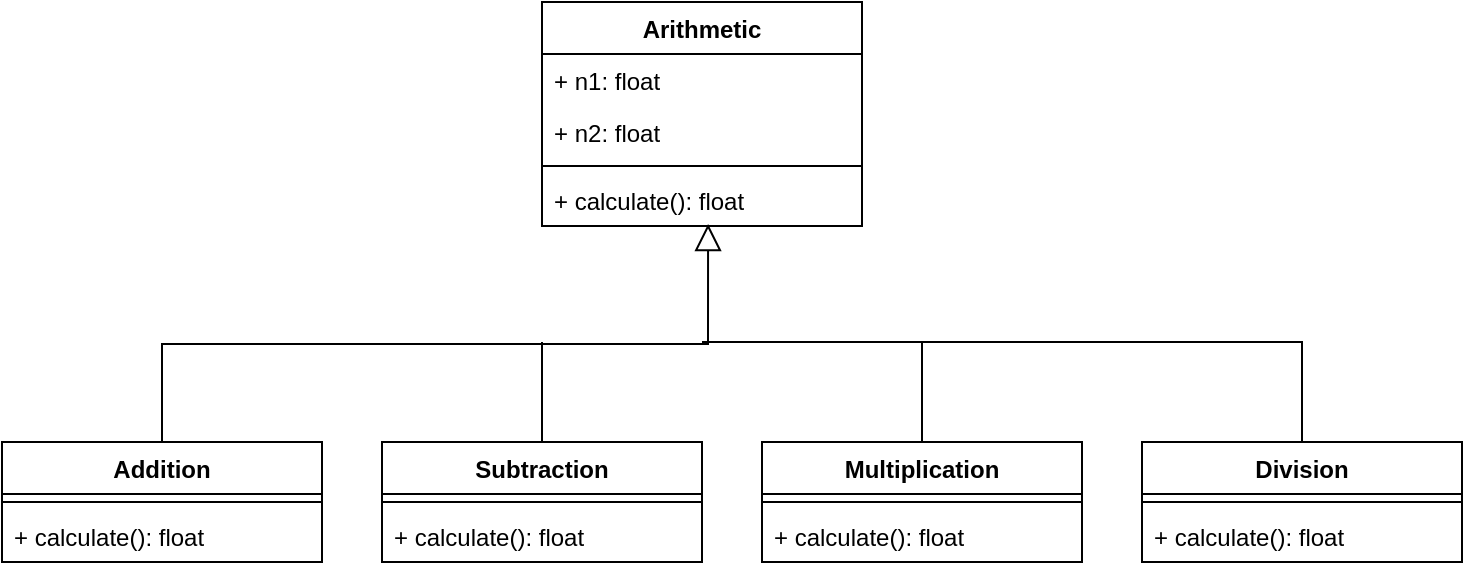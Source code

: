 <mxfile version="14.4.2" type="device"><diagram id="bcW7rXB0fLaACvUBa1Mk" name="Page-1"><mxGraphModel dx="1422" dy="762" grid="1" gridSize="10" guides="1" tooltips="1" connect="1" arrows="1" fold="1" page="1" pageScale="1" pageWidth="827" pageHeight="1169" math="0" shadow="0"><root><mxCell id="0"/><mxCell id="1" parent="0"/><mxCell id="VLx0h-DkIbqYtVQQSDT2-1" value="Arithmetic" style="swimlane;fontStyle=1;align=center;verticalAlign=top;childLayout=stackLayout;horizontal=1;startSize=26;horizontalStack=0;resizeParent=1;resizeParentMax=0;resizeLast=0;collapsible=1;marginBottom=0;" parent="1" vertex="1"><mxGeometry x="280" y="40" width="160" height="112" as="geometry"/></mxCell><mxCell id="VLx0h-DkIbqYtVQQSDT2-2" value="+ n1: float" style="text;strokeColor=none;fillColor=none;align=left;verticalAlign=top;spacingLeft=4;spacingRight=4;overflow=hidden;rotatable=0;points=[[0,0.5],[1,0.5]];portConstraint=eastwest;" parent="VLx0h-DkIbqYtVQQSDT2-1" vertex="1"><mxGeometry y="26" width="160" height="26" as="geometry"/></mxCell><mxCell id="VLx0h-DkIbqYtVQQSDT2-5" value="+ n2: float" style="text;strokeColor=none;fillColor=none;align=left;verticalAlign=top;spacingLeft=4;spacingRight=4;overflow=hidden;rotatable=0;points=[[0,0.5],[1,0.5]];portConstraint=eastwest;" parent="VLx0h-DkIbqYtVQQSDT2-1" vertex="1"><mxGeometry y="52" width="160" height="26" as="geometry"/></mxCell><mxCell id="VLx0h-DkIbqYtVQQSDT2-3" value="" style="line;strokeWidth=1;fillColor=none;align=left;verticalAlign=middle;spacingTop=-1;spacingLeft=3;spacingRight=3;rotatable=0;labelPosition=right;points=[];portConstraint=eastwest;" parent="VLx0h-DkIbqYtVQQSDT2-1" vertex="1"><mxGeometry y="78" width="160" height="8" as="geometry"/></mxCell><mxCell id="VLx0h-DkIbqYtVQQSDT2-4" value="+ calculate(): float" style="text;strokeColor=none;fillColor=none;align=left;verticalAlign=top;spacingLeft=4;spacingRight=4;overflow=hidden;rotatable=0;points=[[0,0.5],[1,0.5]];portConstraint=eastwest;" parent="VLx0h-DkIbqYtVQQSDT2-1" vertex="1"><mxGeometry y="86" width="160" height="26" as="geometry"/></mxCell><mxCell id="VLx0h-DkIbqYtVQQSDT2-23" style="edgeStyle=orthogonalEdgeStyle;rounded=0;orthogonalLoop=1;jettySize=auto;html=1;exitX=0.5;exitY=0;exitDx=0;exitDy=0;entryX=0.519;entryY=0.962;entryDx=0;entryDy=0;entryPerimeter=0;endArrow=block;endFill=0;endSize=11;startSize=11;" parent="1" source="VLx0h-DkIbqYtVQQSDT2-7" target="VLx0h-DkIbqYtVQQSDT2-4" edge="1"><mxGeometry relative="1" as="geometry"/></mxCell><mxCell id="VLx0h-DkIbqYtVQQSDT2-7" value="Addition" style="swimlane;fontStyle=1;align=center;verticalAlign=top;childLayout=stackLayout;horizontal=1;startSize=26;horizontalStack=0;resizeParent=1;resizeParentMax=0;resizeLast=0;collapsible=1;marginBottom=0;" parent="1" vertex="1"><mxGeometry x="10" y="260" width="160" height="60" as="geometry"/></mxCell><mxCell id="VLx0h-DkIbqYtVQQSDT2-9" value="" style="line;strokeWidth=1;fillColor=none;align=left;verticalAlign=middle;spacingTop=-1;spacingLeft=3;spacingRight=3;rotatable=0;labelPosition=right;points=[];portConstraint=eastwest;" parent="VLx0h-DkIbqYtVQQSDT2-7" vertex="1"><mxGeometry y="26" width="160" height="8" as="geometry"/></mxCell><mxCell id="VLx0h-DkIbqYtVQQSDT2-10" value="+ calculate(): float" style="text;strokeColor=none;fillColor=none;align=left;verticalAlign=top;spacingLeft=4;spacingRight=4;overflow=hidden;rotatable=0;points=[[0,0.5],[1,0.5]];portConstraint=eastwest;" parent="VLx0h-DkIbqYtVQQSDT2-7" vertex="1"><mxGeometry y="34" width="160" height="26" as="geometry"/></mxCell><mxCell id="VLx0h-DkIbqYtVQQSDT2-29" style="edgeStyle=orthogonalEdgeStyle;rounded=0;orthogonalLoop=1;jettySize=auto;html=1;exitX=0.5;exitY=0;exitDx=0;exitDy=0;startSize=11;endArrow=none;endFill=0;endSize=11;" parent="1" source="VLx0h-DkIbqYtVQQSDT2-11" edge="1"><mxGeometry relative="1" as="geometry"><mxPoint x="280" y="210" as="targetPoint"/></mxGeometry></mxCell><mxCell id="VLx0h-DkIbqYtVQQSDT2-11" value="Subtraction" style="swimlane;fontStyle=1;align=center;verticalAlign=top;childLayout=stackLayout;horizontal=1;startSize=26;horizontalStack=0;resizeParent=1;resizeParentMax=0;resizeLast=0;collapsible=1;marginBottom=0;" parent="1" vertex="1"><mxGeometry x="200" y="260" width="160" height="60" as="geometry"/></mxCell><mxCell id="VLx0h-DkIbqYtVQQSDT2-13" value="" style="line;strokeWidth=1;fillColor=none;align=left;verticalAlign=middle;spacingTop=-1;spacingLeft=3;spacingRight=3;rotatable=0;labelPosition=right;points=[];portConstraint=eastwest;" parent="VLx0h-DkIbqYtVQQSDT2-11" vertex="1"><mxGeometry y="26" width="160" height="8" as="geometry"/></mxCell><mxCell id="VLx0h-DkIbqYtVQQSDT2-14" value="+ calculate(): float" style="text;strokeColor=none;fillColor=none;align=left;verticalAlign=top;spacingLeft=4;spacingRight=4;overflow=hidden;rotatable=0;points=[[0,0.5],[1,0.5]];portConstraint=eastwest;" parent="VLx0h-DkIbqYtVQQSDT2-11" vertex="1"><mxGeometry y="34" width="160" height="26" as="geometry"/></mxCell><mxCell id="VLx0h-DkIbqYtVQQSDT2-28" style="edgeStyle=orthogonalEdgeStyle;rounded=0;orthogonalLoop=1;jettySize=auto;html=1;exitX=0.5;exitY=0;exitDx=0;exitDy=0;startSize=11;endArrow=none;endFill=0;endSize=11;" parent="1" source="VLx0h-DkIbqYtVQQSDT2-15" edge="1"><mxGeometry relative="1" as="geometry"><mxPoint x="470" y="210" as="targetPoint"/></mxGeometry></mxCell><mxCell id="VLx0h-DkIbqYtVQQSDT2-15" value="Multiplication" style="swimlane;fontStyle=1;align=center;verticalAlign=top;childLayout=stackLayout;horizontal=1;startSize=26;horizontalStack=0;resizeParent=1;resizeParentMax=0;resizeLast=0;collapsible=1;marginBottom=0;" parent="1" vertex="1"><mxGeometry x="390" y="260" width="160" height="60" as="geometry"/></mxCell><mxCell id="VLx0h-DkIbqYtVQQSDT2-17" value="" style="line;strokeWidth=1;fillColor=none;align=left;verticalAlign=middle;spacingTop=-1;spacingLeft=3;spacingRight=3;rotatable=0;labelPosition=right;points=[];portConstraint=eastwest;" parent="VLx0h-DkIbqYtVQQSDT2-15" vertex="1"><mxGeometry y="26" width="160" height="8" as="geometry"/></mxCell><mxCell id="VLx0h-DkIbqYtVQQSDT2-18" value="+ calculate(): float" style="text;strokeColor=none;fillColor=none;align=left;verticalAlign=top;spacingLeft=4;spacingRight=4;overflow=hidden;rotatable=0;points=[[0,0.5],[1,0.5]];portConstraint=eastwest;" parent="VLx0h-DkIbqYtVQQSDT2-15" vertex="1"><mxGeometry y="34" width="160" height="26" as="geometry"/></mxCell><mxCell id="VLx0h-DkIbqYtVQQSDT2-27" style="edgeStyle=orthogonalEdgeStyle;rounded=0;orthogonalLoop=1;jettySize=auto;html=1;exitX=0.5;exitY=0;exitDx=0;exitDy=0;startSize=11;endArrow=none;endFill=0;endSize=11;" parent="1" source="VLx0h-DkIbqYtVQQSDT2-19" edge="1"><mxGeometry relative="1" as="geometry"><mxPoint x="360" y="210" as="targetPoint"/><Array as="points"><mxPoint x="660" y="210"/></Array></mxGeometry></mxCell><mxCell id="VLx0h-DkIbqYtVQQSDT2-19" value="Division" style="swimlane;fontStyle=1;align=center;verticalAlign=top;childLayout=stackLayout;horizontal=1;startSize=26;horizontalStack=0;resizeParent=1;resizeParentMax=0;resizeLast=0;collapsible=1;marginBottom=0;" parent="1" vertex="1"><mxGeometry x="580" y="260" width="160" height="60" as="geometry"/></mxCell><mxCell id="VLx0h-DkIbqYtVQQSDT2-21" value="" style="line;strokeWidth=1;fillColor=none;align=left;verticalAlign=middle;spacingTop=-1;spacingLeft=3;spacingRight=3;rotatable=0;labelPosition=right;points=[];portConstraint=eastwest;" parent="VLx0h-DkIbqYtVQQSDT2-19" vertex="1"><mxGeometry y="26" width="160" height="8" as="geometry"/></mxCell><mxCell id="VLx0h-DkIbqYtVQQSDT2-22" value="+ calculate(): float" style="text;strokeColor=none;fillColor=none;align=left;verticalAlign=top;spacingLeft=4;spacingRight=4;overflow=hidden;rotatable=0;points=[[0,0.5],[1,0.5]];portConstraint=eastwest;" parent="VLx0h-DkIbqYtVQQSDT2-19" vertex="1"><mxGeometry y="34" width="160" height="26" as="geometry"/></mxCell></root></mxGraphModel></diagram></mxfile>